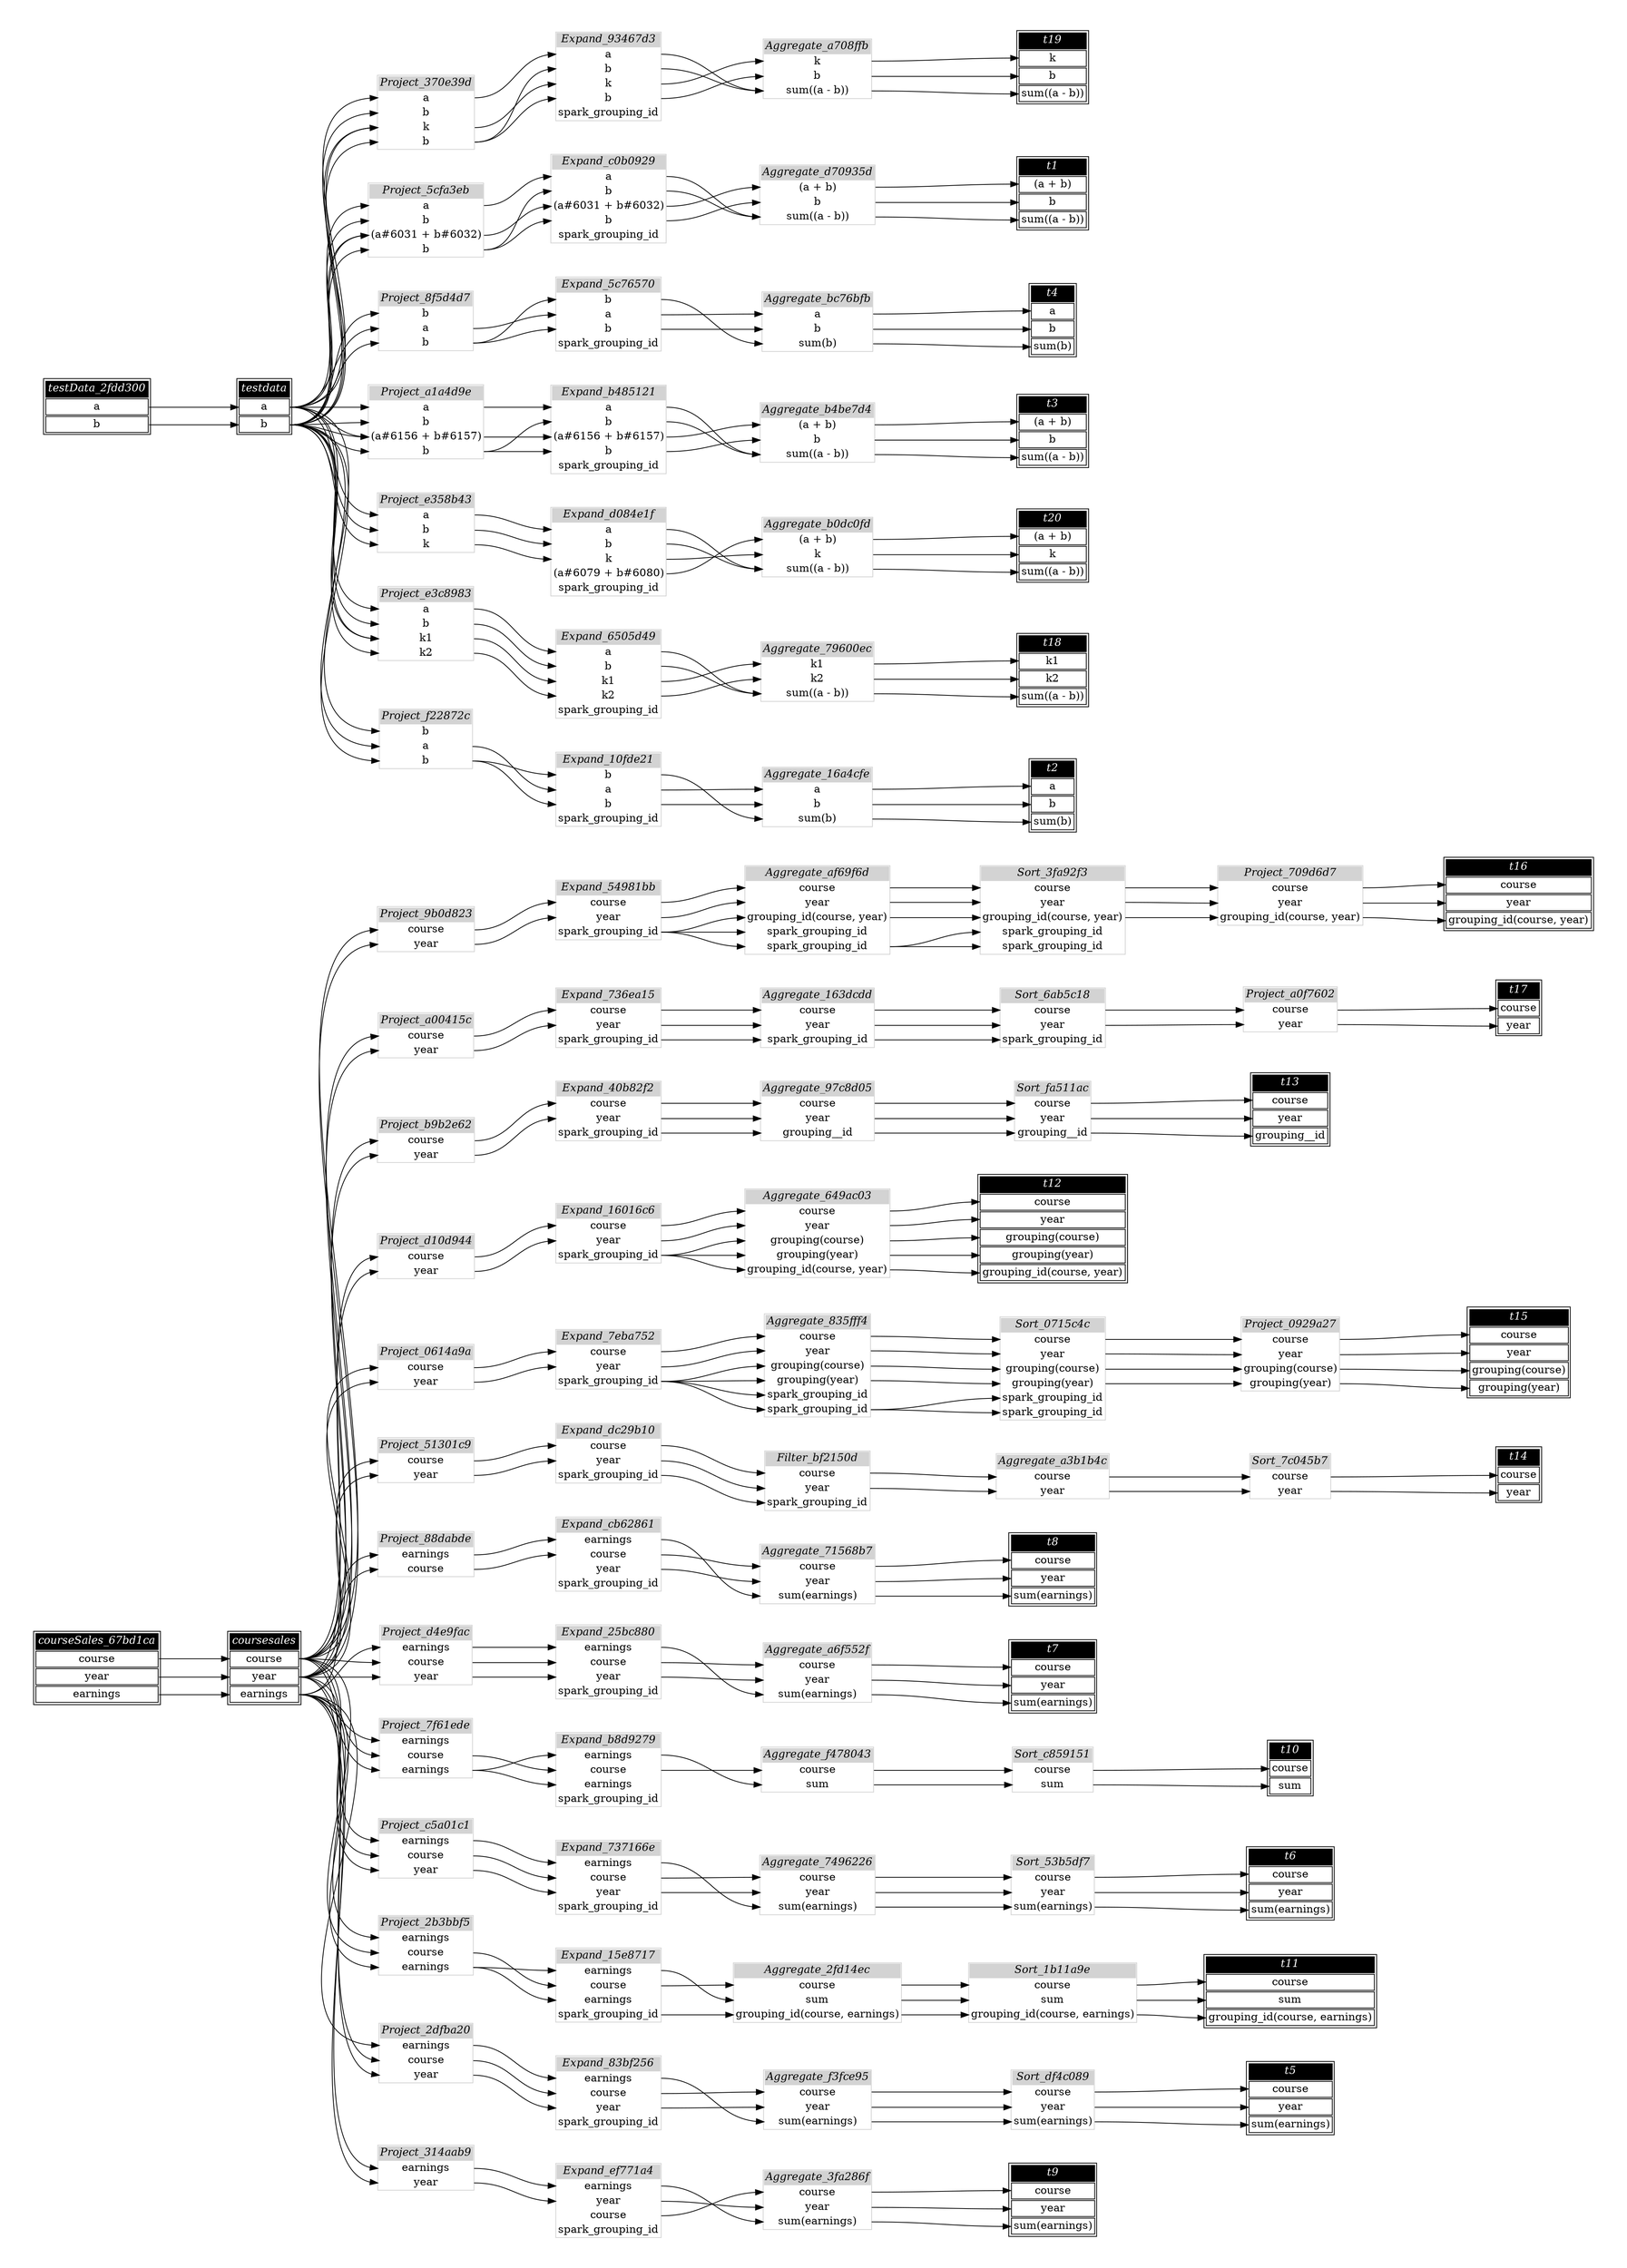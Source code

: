 // Automatically generated by SQLFlowTestSuite


digraph {
  graph [pad="0.5" nodesep="0.5" ranksep="1" fontname="Helvetica" rankdir=LR];
  node [shape=plaintext]

  
"Aggregate_163dcdd" [label=<
<table color="lightgray" border="1" cellborder="0" cellspacing="0">
  <tr><td bgcolor="lightgray" port="nodeName"><i>Aggregate_163dcdd</i></td></tr>
  <tr><td port="0">course</td></tr>
<tr><td port="1">year</td></tr>
<tr><td port="2">spark_grouping_id</td></tr>
</table>>];
     

"Aggregate_16a4cfe" [label=<
<table color="lightgray" border="1" cellborder="0" cellspacing="0">
  <tr><td bgcolor="lightgray" port="nodeName"><i>Aggregate_16a4cfe</i></td></tr>
  <tr><td port="0">a</td></tr>
<tr><td port="1">b</td></tr>
<tr><td port="2">sum(b)</td></tr>
</table>>];
     

"Aggregate_2fd14ec" [label=<
<table color="lightgray" border="1" cellborder="0" cellspacing="0">
  <tr><td bgcolor="lightgray" port="nodeName"><i>Aggregate_2fd14ec</i></td></tr>
  <tr><td port="0">course</td></tr>
<tr><td port="1">sum</td></tr>
<tr><td port="2">grouping_id(course, earnings)</td></tr>
</table>>];
     

"Aggregate_3fa286f" [label=<
<table color="lightgray" border="1" cellborder="0" cellspacing="0">
  <tr><td bgcolor="lightgray" port="nodeName"><i>Aggregate_3fa286f</i></td></tr>
  <tr><td port="0">course</td></tr>
<tr><td port="1">year</td></tr>
<tr><td port="2">sum(earnings)</td></tr>
</table>>];
     

"Aggregate_649ac03" [label=<
<table color="lightgray" border="1" cellborder="0" cellspacing="0">
  <tr><td bgcolor="lightgray" port="nodeName"><i>Aggregate_649ac03</i></td></tr>
  <tr><td port="0">course</td></tr>
<tr><td port="1">year</td></tr>
<tr><td port="2">grouping(course)</td></tr>
<tr><td port="3">grouping(year)</td></tr>
<tr><td port="4">grouping_id(course, year)</td></tr>
</table>>];
     

"Aggregate_71568b7" [label=<
<table color="lightgray" border="1" cellborder="0" cellspacing="0">
  <tr><td bgcolor="lightgray" port="nodeName"><i>Aggregate_71568b7</i></td></tr>
  <tr><td port="0">course</td></tr>
<tr><td port="1">year</td></tr>
<tr><td port="2">sum(earnings)</td></tr>
</table>>];
     

"Aggregate_7496226" [label=<
<table color="lightgray" border="1" cellborder="0" cellspacing="0">
  <tr><td bgcolor="lightgray" port="nodeName"><i>Aggregate_7496226</i></td></tr>
  <tr><td port="0">course</td></tr>
<tr><td port="1">year</td></tr>
<tr><td port="2">sum(earnings)</td></tr>
</table>>];
     

"Aggregate_79600ec" [label=<
<table color="lightgray" border="1" cellborder="0" cellspacing="0">
  <tr><td bgcolor="lightgray" port="nodeName"><i>Aggregate_79600ec</i></td></tr>
  <tr><td port="0">k1</td></tr>
<tr><td port="1">k2</td></tr>
<tr><td port="2">sum((a - b))</td></tr>
</table>>];
     

"Aggregate_835fff4" [label=<
<table color="lightgray" border="1" cellborder="0" cellspacing="0">
  <tr><td bgcolor="lightgray" port="nodeName"><i>Aggregate_835fff4</i></td></tr>
  <tr><td port="0">course</td></tr>
<tr><td port="1">year</td></tr>
<tr><td port="2">grouping(course)</td></tr>
<tr><td port="3">grouping(year)</td></tr>
<tr><td port="4">spark_grouping_id</td></tr>
<tr><td port="5">spark_grouping_id</td></tr>
</table>>];
     

"Aggregate_97c8d05" [label=<
<table color="lightgray" border="1" cellborder="0" cellspacing="0">
  <tr><td bgcolor="lightgray" port="nodeName"><i>Aggregate_97c8d05</i></td></tr>
  <tr><td port="0">course</td></tr>
<tr><td port="1">year</td></tr>
<tr><td port="2">grouping__id</td></tr>
</table>>];
     

"Aggregate_a3b1b4c" [label=<
<table color="lightgray" border="1" cellborder="0" cellspacing="0">
  <tr><td bgcolor="lightgray" port="nodeName"><i>Aggregate_a3b1b4c</i></td></tr>
  <tr><td port="0">course</td></tr>
<tr><td port="1">year</td></tr>
</table>>];
     

"Aggregate_a6f552f" [label=<
<table color="lightgray" border="1" cellborder="0" cellspacing="0">
  <tr><td bgcolor="lightgray" port="nodeName"><i>Aggregate_a6f552f</i></td></tr>
  <tr><td port="0">course</td></tr>
<tr><td port="1">year</td></tr>
<tr><td port="2">sum(earnings)</td></tr>
</table>>];
     

"Aggregate_a708ffb" [label=<
<table color="lightgray" border="1" cellborder="0" cellspacing="0">
  <tr><td bgcolor="lightgray" port="nodeName"><i>Aggregate_a708ffb</i></td></tr>
  <tr><td port="0">k</td></tr>
<tr><td port="1">b</td></tr>
<tr><td port="2">sum((a - b))</td></tr>
</table>>];
     

"Aggregate_af69f6d" [label=<
<table color="lightgray" border="1" cellborder="0" cellspacing="0">
  <tr><td bgcolor="lightgray" port="nodeName"><i>Aggregate_af69f6d</i></td></tr>
  <tr><td port="0">course</td></tr>
<tr><td port="1">year</td></tr>
<tr><td port="2">grouping_id(course, year)</td></tr>
<tr><td port="3">spark_grouping_id</td></tr>
<tr><td port="4">spark_grouping_id</td></tr>
</table>>];
     

"Aggregate_b0dc0fd" [label=<
<table color="lightgray" border="1" cellborder="0" cellspacing="0">
  <tr><td bgcolor="lightgray" port="nodeName"><i>Aggregate_b0dc0fd</i></td></tr>
  <tr><td port="0">(a + b)</td></tr>
<tr><td port="1">k</td></tr>
<tr><td port="2">sum((a - b))</td></tr>
</table>>];
     

"Aggregate_b4be7d4" [label=<
<table color="lightgray" border="1" cellborder="0" cellspacing="0">
  <tr><td bgcolor="lightgray" port="nodeName"><i>Aggregate_b4be7d4</i></td></tr>
  <tr><td port="0">(a + b)</td></tr>
<tr><td port="1">b</td></tr>
<tr><td port="2">sum((a - b))</td></tr>
</table>>];
     

"Aggregate_bc76bfb" [label=<
<table color="lightgray" border="1" cellborder="0" cellspacing="0">
  <tr><td bgcolor="lightgray" port="nodeName"><i>Aggregate_bc76bfb</i></td></tr>
  <tr><td port="0">a</td></tr>
<tr><td port="1">b</td></tr>
<tr><td port="2">sum(b)</td></tr>
</table>>];
     

"Aggregate_d70935d" [label=<
<table color="lightgray" border="1" cellborder="0" cellspacing="0">
  <tr><td bgcolor="lightgray" port="nodeName"><i>Aggregate_d70935d</i></td></tr>
  <tr><td port="0">(a + b)</td></tr>
<tr><td port="1">b</td></tr>
<tr><td port="2">sum((a - b))</td></tr>
</table>>];
     

"Aggregate_f3fce95" [label=<
<table color="lightgray" border="1" cellborder="0" cellspacing="0">
  <tr><td bgcolor="lightgray" port="nodeName"><i>Aggregate_f3fce95</i></td></tr>
  <tr><td port="0">course</td></tr>
<tr><td port="1">year</td></tr>
<tr><td port="2">sum(earnings)</td></tr>
</table>>];
     

"Aggregate_f478043" [label=<
<table color="lightgray" border="1" cellborder="0" cellspacing="0">
  <tr><td bgcolor="lightgray" port="nodeName"><i>Aggregate_f478043</i></td></tr>
  <tr><td port="0">course</td></tr>
<tr><td port="1">sum</td></tr>
</table>>];
     

"Expand_10fde21" [label=<
<table color="lightgray" border="1" cellborder="0" cellspacing="0">
  <tr><td bgcolor="lightgray" port="nodeName"><i>Expand_10fde21</i></td></tr>
  <tr><td port="0">b</td></tr>
<tr><td port="1">a</td></tr>
<tr><td port="2">b</td></tr>
<tr><td port="3">spark_grouping_id</td></tr>
</table>>];
     

"Expand_15e8717" [label=<
<table color="lightgray" border="1" cellborder="0" cellspacing="0">
  <tr><td bgcolor="lightgray" port="nodeName"><i>Expand_15e8717</i></td></tr>
  <tr><td port="0">earnings</td></tr>
<tr><td port="1">course</td></tr>
<tr><td port="2">earnings</td></tr>
<tr><td port="3">spark_grouping_id</td></tr>
</table>>];
     

"Expand_16016c6" [label=<
<table color="lightgray" border="1" cellborder="0" cellspacing="0">
  <tr><td bgcolor="lightgray" port="nodeName"><i>Expand_16016c6</i></td></tr>
  <tr><td port="0">course</td></tr>
<tr><td port="1">year</td></tr>
<tr><td port="2">spark_grouping_id</td></tr>
</table>>];
     

"Expand_25bc880" [label=<
<table color="lightgray" border="1" cellborder="0" cellspacing="0">
  <tr><td bgcolor="lightgray" port="nodeName"><i>Expand_25bc880</i></td></tr>
  <tr><td port="0">earnings</td></tr>
<tr><td port="1">course</td></tr>
<tr><td port="2">year</td></tr>
<tr><td port="3">spark_grouping_id</td></tr>
</table>>];
     

"Expand_40b82f2" [label=<
<table color="lightgray" border="1" cellborder="0" cellspacing="0">
  <tr><td bgcolor="lightgray" port="nodeName"><i>Expand_40b82f2</i></td></tr>
  <tr><td port="0">course</td></tr>
<tr><td port="1">year</td></tr>
<tr><td port="2">spark_grouping_id</td></tr>
</table>>];
     

"Expand_54981bb" [label=<
<table color="lightgray" border="1" cellborder="0" cellspacing="0">
  <tr><td bgcolor="lightgray" port="nodeName"><i>Expand_54981bb</i></td></tr>
  <tr><td port="0">course</td></tr>
<tr><td port="1">year</td></tr>
<tr><td port="2">spark_grouping_id</td></tr>
</table>>];
     

"Expand_5c76570" [label=<
<table color="lightgray" border="1" cellborder="0" cellspacing="0">
  <tr><td bgcolor="lightgray" port="nodeName"><i>Expand_5c76570</i></td></tr>
  <tr><td port="0">b</td></tr>
<tr><td port="1">a</td></tr>
<tr><td port="2">b</td></tr>
<tr><td port="3">spark_grouping_id</td></tr>
</table>>];
     

"Expand_6505d49" [label=<
<table color="lightgray" border="1" cellborder="0" cellspacing="0">
  <tr><td bgcolor="lightgray" port="nodeName"><i>Expand_6505d49</i></td></tr>
  <tr><td port="0">a</td></tr>
<tr><td port="1">b</td></tr>
<tr><td port="2">k1</td></tr>
<tr><td port="3">k2</td></tr>
<tr><td port="4">spark_grouping_id</td></tr>
</table>>];
     

"Expand_736ea15" [label=<
<table color="lightgray" border="1" cellborder="0" cellspacing="0">
  <tr><td bgcolor="lightgray" port="nodeName"><i>Expand_736ea15</i></td></tr>
  <tr><td port="0">course</td></tr>
<tr><td port="1">year</td></tr>
<tr><td port="2">spark_grouping_id</td></tr>
</table>>];
     

"Expand_737166e" [label=<
<table color="lightgray" border="1" cellborder="0" cellspacing="0">
  <tr><td bgcolor="lightgray" port="nodeName"><i>Expand_737166e</i></td></tr>
  <tr><td port="0">earnings</td></tr>
<tr><td port="1">course</td></tr>
<tr><td port="2">year</td></tr>
<tr><td port="3">spark_grouping_id</td></tr>
</table>>];
     

"Expand_7eba752" [label=<
<table color="lightgray" border="1" cellborder="0" cellspacing="0">
  <tr><td bgcolor="lightgray" port="nodeName"><i>Expand_7eba752</i></td></tr>
  <tr><td port="0">course</td></tr>
<tr><td port="1">year</td></tr>
<tr><td port="2">spark_grouping_id</td></tr>
</table>>];
     

"Expand_83bf256" [label=<
<table color="lightgray" border="1" cellborder="0" cellspacing="0">
  <tr><td bgcolor="lightgray" port="nodeName"><i>Expand_83bf256</i></td></tr>
  <tr><td port="0">earnings</td></tr>
<tr><td port="1">course</td></tr>
<tr><td port="2">year</td></tr>
<tr><td port="3">spark_grouping_id</td></tr>
</table>>];
     

"Expand_93467d3" [label=<
<table color="lightgray" border="1" cellborder="0" cellspacing="0">
  <tr><td bgcolor="lightgray" port="nodeName"><i>Expand_93467d3</i></td></tr>
  <tr><td port="0">a</td></tr>
<tr><td port="1">b</td></tr>
<tr><td port="2">k</td></tr>
<tr><td port="3">b</td></tr>
<tr><td port="4">spark_grouping_id</td></tr>
</table>>];
     

"Expand_b485121" [label=<
<table color="lightgray" border="1" cellborder="0" cellspacing="0">
  <tr><td bgcolor="lightgray" port="nodeName"><i>Expand_b485121</i></td></tr>
  <tr><td port="0">a</td></tr>
<tr><td port="1">b</td></tr>
<tr><td port="2">(a#6156 + b#6157)</td></tr>
<tr><td port="3">b</td></tr>
<tr><td port="4">spark_grouping_id</td></tr>
</table>>];
     

"Expand_b8d9279" [label=<
<table color="lightgray" border="1" cellborder="0" cellspacing="0">
  <tr><td bgcolor="lightgray" port="nodeName"><i>Expand_b8d9279</i></td></tr>
  <tr><td port="0">earnings</td></tr>
<tr><td port="1">course</td></tr>
<tr><td port="2">earnings</td></tr>
<tr><td port="3">spark_grouping_id</td></tr>
</table>>];
     

"Expand_c0b0929" [label=<
<table color="lightgray" border="1" cellborder="0" cellspacing="0">
  <tr><td bgcolor="lightgray" port="nodeName"><i>Expand_c0b0929</i></td></tr>
  <tr><td port="0">a</td></tr>
<tr><td port="1">b</td></tr>
<tr><td port="2">(a#6031 + b#6032)</td></tr>
<tr><td port="3">b</td></tr>
<tr><td port="4">spark_grouping_id</td></tr>
</table>>];
     

"Expand_cb62861" [label=<
<table color="lightgray" border="1" cellborder="0" cellspacing="0">
  <tr><td bgcolor="lightgray" port="nodeName"><i>Expand_cb62861</i></td></tr>
  <tr><td port="0">earnings</td></tr>
<tr><td port="1">course</td></tr>
<tr><td port="2">year</td></tr>
<tr><td port="3">spark_grouping_id</td></tr>
</table>>];
     

"Expand_d084e1f" [label=<
<table color="lightgray" border="1" cellborder="0" cellspacing="0">
  <tr><td bgcolor="lightgray" port="nodeName"><i>Expand_d084e1f</i></td></tr>
  <tr><td port="0">a</td></tr>
<tr><td port="1">b</td></tr>
<tr><td port="2">k</td></tr>
<tr><td port="3">(a#6079 + b#6080)</td></tr>
<tr><td port="4">spark_grouping_id</td></tr>
</table>>];
     

"Expand_dc29b10" [label=<
<table color="lightgray" border="1" cellborder="0" cellspacing="0">
  <tr><td bgcolor="lightgray" port="nodeName"><i>Expand_dc29b10</i></td></tr>
  <tr><td port="0">course</td></tr>
<tr><td port="1">year</td></tr>
<tr><td port="2">spark_grouping_id</td></tr>
</table>>];
     

"Expand_ef771a4" [label=<
<table color="lightgray" border="1" cellborder="0" cellspacing="0">
  <tr><td bgcolor="lightgray" port="nodeName"><i>Expand_ef771a4</i></td></tr>
  <tr><td port="0">earnings</td></tr>
<tr><td port="1">year</td></tr>
<tr><td port="2">course</td></tr>
<tr><td port="3">spark_grouping_id</td></tr>
</table>>];
     

"Filter_bf2150d" [label=<
<table color="lightgray" border="1" cellborder="0" cellspacing="0">
  <tr><td bgcolor="lightgray" port="nodeName"><i>Filter_bf2150d</i></td></tr>
  <tr><td port="0">course</td></tr>
<tr><td port="1">year</td></tr>
<tr><td port="2">spark_grouping_id</td></tr>
</table>>];
     

"Project_0614a9a" [label=<
<table color="lightgray" border="1" cellborder="0" cellspacing="0">
  <tr><td bgcolor="lightgray" port="nodeName"><i>Project_0614a9a</i></td></tr>
  <tr><td port="0">course</td></tr>
<tr><td port="1">year</td></tr>
</table>>];
     

"Project_0929a27" [label=<
<table color="lightgray" border="1" cellborder="0" cellspacing="0">
  <tr><td bgcolor="lightgray" port="nodeName"><i>Project_0929a27</i></td></tr>
  <tr><td port="0">course</td></tr>
<tr><td port="1">year</td></tr>
<tr><td port="2">grouping(course)</td></tr>
<tr><td port="3">grouping(year)</td></tr>
</table>>];
     

"Project_2b3bbf5" [label=<
<table color="lightgray" border="1" cellborder="0" cellspacing="0">
  <tr><td bgcolor="lightgray" port="nodeName"><i>Project_2b3bbf5</i></td></tr>
  <tr><td port="0">earnings</td></tr>
<tr><td port="1">course</td></tr>
<tr><td port="2">earnings</td></tr>
</table>>];
     

"Project_2dfba20" [label=<
<table color="lightgray" border="1" cellborder="0" cellspacing="0">
  <tr><td bgcolor="lightgray" port="nodeName"><i>Project_2dfba20</i></td></tr>
  <tr><td port="0">earnings</td></tr>
<tr><td port="1">course</td></tr>
<tr><td port="2">year</td></tr>
</table>>];
     

"Project_314aab9" [label=<
<table color="lightgray" border="1" cellborder="0" cellspacing="0">
  <tr><td bgcolor="lightgray" port="nodeName"><i>Project_314aab9</i></td></tr>
  <tr><td port="0">earnings</td></tr>
<tr><td port="1">year</td></tr>
</table>>];
     

"Project_370e39d" [label=<
<table color="lightgray" border="1" cellborder="0" cellspacing="0">
  <tr><td bgcolor="lightgray" port="nodeName"><i>Project_370e39d</i></td></tr>
  <tr><td port="0">a</td></tr>
<tr><td port="1">b</td></tr>
<tr><td port="2">k</td></tr>
<tr><td port="3">b</td></tr>
</table>>];
     

"Project_51301c9" [label=<
<table color="lightgray" border="1" cellborder="0" cellspacing="0">
  <tr><td bgcolor="lightgray" port="nodeName"><i>Project_51301c9</i></td></tr>
  <tr><td port="0">course</td></tr>
<tr><td port="1">year</td></tr>
</table>>];
     

"Project_5cfa3eb" [label=<
<table color="lightgray" border="1" cellborder="0" cellspacing="0">
  <tr><td bgcolor="lightgray" port="nodeName"><i>Project_5cfa3eb</i></td></tr>
  <tr><td port="0">a</td></tr>
<tr><td port="1">b</td></tr>
<tr><td port="2">(a#6031 + b#6032)</td></tr>
<tr><td port="3">b</td></tr>
</table>>];
     

"Project_709d6d7" [label=<
<table color="lightgray" border="1" cellborder="0" cellspacing="0">
  <tr><td bgcolor="lightgray" port="nodeName"><i>Project_709d6d7</i></td></tr>
  <tr><td port="0">course</td></tr>
<tr><td port="1">year</td></tr>
<tr><td port="2">grouping_id(course, year)</td></tr>
</table>>];
     

"Project_7f61ede" [label=<
<table color="lightgray" border="1" cellborder="0" cellspacing="0">
  <tr><td bgcolor="lightgray" port="nodeName"><i>Project_7f61ede</i></td></tr>
  <tr><td port="0">earnings</td></tr>
<tr><td port="1">course</td></tr>
<tr><td port="2">earnings</td></tr>
</table>>];
     

"Project_88dabde" [label=<
<table color="lightgray" border="1" cellborder="0" cellspacing="0">
  <tr><td bgcolor="lightgray" port="nodeName"><i>Project_88dabde</i></td></tr>
  <tr><td port="0">earnings</td></tr>
<tr><td port="1">course</td></tr>
</table>>];
     

"Project_8f5d4d7" [label=<
<table color="lightgray" border="1" cellborder="0" cellspacing="0">
  <tr><td bgcolor="lightgray" port="nodeName"><i>Project_8f5d4d7</i></td></tr>
  <tr><td port="0">b</td></tr>
<tr><td port="1">a</td></tr>
<tr><td port="2">b</td></tr>
</table>>];
     

"Project_9b0d823" [label=<
<table color="lightgray" border="1" cellborder="0" cellspacing="0">
  <tr><td bgcolor="lightgray" port="nodeName"><i>Project_9b0d823</i></td></tr>
  <tr><td port="0">course</td></tr>
<tr><td port="1">year</td></tr>
</table>>];
     

"Project_a00415c" [label=<
<table color="lightgray" border="1" cellborder="0" cellspacing="0">
  <tr><td bgcolor="lightgray" port="nodeName"><i>Project_a00415c</i></td></tr>
  <tr><td port="0">course</td></tr>
<tr><td port="1">year</td></tr>
</table>>];
     

"Project_a0f7602" [label=<
<table color="lightgray" border="1" cellborder="0" cellspacing="0">
  <tr><td bgcolor="lightgray" port="nodeName"><i>Project_a0f7602</i></td></tr>
  <tr><td port="0">course</td></tr>
<tr><td port="1">year</td></tr>
</table>>];
     

"Project_a1a4d9e" [label=<
<table color="lightgray" border="1" cellborder="0" cellspacing="0">
  <tr><td bgcolor="lightgray" port="nodeName"><i>Project_a1a4d9e</i></td></tr>
  <tr><td port="0">a</td></tr>
<tr><td port="1">b</td></tr>
<tr><td port="2">(a#6156 + b#6157)</td></tr>
<tr><td port="3">b</td></tr>
</table>>];
     

"Project_b9b2e62" [label=<
<table color="lightgray" border="1" cellborder="0" cellspacing="0">
  <tr><td bgcolor="lightgray" port="nodeName"><i>Project_b9b2e62</i></td></tr>
  <tr><td port="0">course</td></tr>
<tr><td port="1">year</td></tr>
</table>>];
     

"Project_c5a01c1" [label=<
<table color="lightgray" border="1" cellborder="0" cellspacing="0">
  <tr><td bgcolor="lightgray" port="nodeName"><i>Project_c5a01c1</i></td></tr>
  <tr><td port="0">earnings</td></tr>
<tr><td port="1">course</td></tr>
<tr><td port="2">year</td></tr>
</table>>];
     

"Project_d10d944" [label=<
<table color="lightgray" border="1" cellborder="0" cellspacing="0">
  <tr><td bgcolor="lightgray" port="nodeName"><i>Project_d10d944</i></td></tr>
  <tr><td port="0">course</td></tr>
<tr><td port="1">year</td></tr>
</table>>];
     

"Project_d4e9fac" [label=<
<table color="lightgray" border="1" cellborder="0" cellspacing="0">
  <tr><td bgcolor="lightgray" port="nodeName"><i>Project_d4e9fac</i></td></tr>
  <tr><td port="0">earnings</td></tr>
<tr><td port="1">course</td></tr>
<tr><td port="2">year</td></tr>
</table>>];
     

"Project_e358b43" [label=<
<table color="lightgray" border="1" cellborder="0" cellspacing="0">
  <tr><td bgcolor="lightgray" port="nodeName"><i>Project_e358b43</i></td></tr>
  <tr><td port="0">a</td></tr>
<tr><td port="1">b</td></tr>
<tr><td port="2">k</td></tr>
</table>>];
     

"Project_e3c8983" [label=<
<table color="lightgray" border="1" cellborder="0" cellspacing="0">
  <tr><td bgcolor="lightgray" port="nodeName"><i>Project_e3c8983</i></td></tr>
  <tr><td port="0">a</td></tr>
<tr><td port="1">b</td></tr>
<tr><td port="2">k1</td></tr>
<tr><td port="3">k2</td></tr>
</table>>];
     

"Project_f22872c" [label=<
<table color="lightgray" border="1" cellborder="0" cellspacing="0">
  <tr><td bgcolor="lightgray" port="nodeName"><i>Project_f22872c</i></td></tr>
  <tr><td port="0">b</td></tr>
<tr><td port="1">a</td></tr>
<tr><td port="2">b</td></tr>
</table>>];
     

"Sort_0715c4c" [label=<
<table color="lightgray" border="1" cellborder="0" cellspacing="0">
  <tr><td bgcolor="lightgray" port="nodeName"><i>Sort_0715c4c</i></td></tr>
  <tr><td port="0">course</td></tr>
<tr><td port="1">year</td></tr>
<tr><td port="2">grouping(course)</td></tr>
<tr><td port="3">grouping(year)</td></tr>
<tr><td port="4">spark_grouping_id</td></tr>
<tr><td port="5">spark_grouping_id</td></tr>
</table>>];
     

"Sort_1b11a9e" [label=<
<table color="lightgray" border="1" cellborder="0" cellspacing="0">
  <tr><td bgcolor="lightgray" port="nodeName"><i>Sort_1b11a9e</i></td></tr>
  <tr><td port="0">course</td></tr>
<tr><td port="1">sum</td></tr>
<tr><td port="2">grouping_id(course, earnings)</td></tr>
</table>>];
     

"Sort_3fa92f3" [label=<
<table color="lightgray" border="1" cellborder="0" cellspacing="0">
  <tr><td bgcolor="lightgray" port="nodeName"><i>Sort_3fa92f3</i></td></tr>
  <tr><td port="0">course</td></tr>
<tr><td port="1">year</td></tr>
<tr><td port="2">grouping_id(course, year)</td></tr>
<tr><td port="3">spark_grouping_id</td></tr>
<tr><td port="4">spark_grouping_id</td></tr>
</table>>];
     

"Sort_53b5df7" [label=<
<table color="lightgray" border="1" cellborder="0" cellspacing="0">
  <tr><td bgcolor="lightgray" port="nodeName"><i>Sort_53b5df7</i></td></tr>
  <tr><td port="0">course</td></tr>
<tr><td port="1">year</td></tr>
<tr><td port="2">sum(earnings)</td></tr>
</table>>];
     

"Sort_6ab5c18" [label=<
<table color="lightgray" border="1" cellborder="0" cellspacing="0">
  <tr><td bgcolor="lightgray" port="nodeName"><i>Sort_6ab5c18</i></td></tr>
  <tr><td port="0">course</td></tr>
<tr><td port="1">year</td></tr>
<tr><td port="2">spark_grouping_id</td></tr>
</table>>];
     

"Sort_7c045b7" [label=<
<table color="lightgray" border="1" cellborder="0" cellspacing="0">
  <tr><td bgcolor="lightgray" port="nodeName"><i>Sort_7c045b7</i></td></tr>
  <tr><td port="0">course</td></tr>
<tr><td port="1">year</td></tr>
</table>>];
     

"Sort_c859151" [label=<
<table color="lightgray" border="1" cellborder="0" cellspacing="0">
  <tr><td bgcolor="lightgray" port="nodeName"><i>Sort_c859151</i></td></tr>
  <tr><td port="0">course</td></tr>
<tr><td port="1">sum</td></tr>
</table>>];
     

"Sort_df4c089" [label=<
<table color="lightgray" border="1" cellborder="0" cellspacing="0">
  <tr><td bgcolor="lightgray" port="nodeName"><i>Sort_df4c089</i></td></tr>
  <tr><td port="0">course</td></tr>
<tr><td port="1">year</td></tr>
<tr><td port="2">sum(earnings)</td></tr>
</table>>];
     

"Sort_fa511ac" [label=<
<table color="lightgray" border="1" cellborder="0" cellspacing="0">
  <tr><td bgcolor="lightgray" port="nodeName"><i>Sort_fa511ac</i></td></tr>
  <tr><td port="0">course</td></tr>
<tr><td port="1">year</td></tr>
<tr><td port="2">grouping__id</td></tr>
</table>>];
     

"courseSales_67bd1ca" [color="black" label=<
<table>
  <tr><td bgcolor="black" port="nodeName"><i><font color="white">courseSales_67bd1ca</font></i></td></tr>
  <tr><td port="0">course</td></tr>
<tr><td port="1">year</td></tr>
<tr><td port="2">earnings</td></tr>
</table>>];
     

"coursesales" [color="black" label=<
<table>
  <tr><td bgcolor="black" port="nodeName"><i><font color="white">coursesales</font></i></td></tr>
  <tr><td port="0">course</td></tr>
<tr><td port="1">year</td></tr>
<tr><td port="2">earnings</td></tr>
</table>>];
     

"t1" [color="black" label=<
<table>
  <tr><td bgcolor="black" port="nodeName"><i><font color="white">t1</font></i></td></tr>
  <tr><td port="0">(a + b)</td></tr>
<tr><td port="1">b</td></tr>
<tr><td port="2">sum((a - b))</td></tr>
</table>>];
     

"t10" [color="black" label=<
<table>
  <tr><td bgcolor="black" port="nodeName"><i><font color="white">t10</font></i></td></tr>
  <tr><td port="0">course</td></tr>
<tr><td port="1">sum</td></tr>
</table>>];
     

"t11" [color="black" label=<
<table>
  <tr><td bgcolor="black" port="nodeName"><i><font color="white">t11</font></i></td></tr>
  <tr><td port="0">course</td></tr>
<tr><td port="1">sum</td></tr>
<tr><td port="2">grouping_id(course, earnings)</td></tr>
</table>>];
     

"t12" [color="black" label=<
<table>
  <tr><td bgcolor="black" port="nodeName"><i><font color="white">t12</font></i></td></tr>
  <tr><td port="0">course</td></tr>
<tr><td port="1">year</td></tr>
<tr><td port="2">grouping(course)</td></tr>
<tr><td port="3">grouping(year)</td></tr>
<tr><td port="4">grouping_id(course, year)</td></tr>
</table>>];
     

"t13" [color="black" label=<
<table>
  <tr><td bgcolor="black" port="nodeName"><i><font color="white">t13</font></i></td></tr>
  <tr><td port="0">course</td></tr>
<tr><td port="1">year</td></tr>
<tr><td port="2">grouping__id</td></tr>
</table>>];
     

"t14" [color="black" label=<
<table>
  <tr><td bgcolor="black" port="nodeName"><i><font color="white">t14</font></i></td></tr>
  <tr><td port="0">course</td></tr>
<tr><td port="1">year</td></tr>
</table>>];
     

"t15" [color="black" label=<
<table>
  <tr><td bgcolor="black" port="nodeName"><i><font color="white">t15</font></i></td></tr>
  <tr><td port="0">course</td></tr>
<tr><td port="1">year</td></tr>
<tr><td port="2">grouping(course)</td></tr>
<tr><td port="3">grouping(year)</td></tr>
</table>>];
     

"t16" [color="black" label=<
<table>
  <tr><td bgcolor="black" port="nodeName"><i><font color="white">t16</font></i></td></tr>
  <tr><td port="0">course</td></tr>
<tr><td port="1">year</td></tr>
<tr><td port="2">grouping_id(course, year)</td></tr>
</table>>];
     

"t17" [color="black" label=<
<table>
  <tr><td bgcolor="black" port="nodeName"><i><font color="white">t17</font></i></td></tr>
  <tr><td port="0">course</td></tr>
<tr><td port="1">year</td></tr>
</table>>];
     

"t18" [color="black" label=<
<table>
  <tr><td bgcolor="black" port="nodeName"><i><font color="white">t18</font></i></td></tr>
  <tr><td port="0">k1</td></tr>
<tr><td port="1">k2</td></tr>
<tr><td port="2">sum((a - b))</td></tr>
</table>>];
     

"t19" [color="black" label=<
<table>
  <tr><td bgcolor="black" port="nodeName"><i><font color="white">t19</font></i></td></tr>
  <tr><td port="0">k</td></tr>
<tr><td port="1">b</td></tr>
<tr><td port="2">sum((a - b))</td></tr>
</table>>];
     

"t2" [color="black" label=<
<table>
  <tr><td bgcolor="black" port="nodeName"><i><font color="white">t2</font></i></td></tr>
  <tr><td port="0">a</td></tr>
<tr><td port="1">b</td></tr>
<tr><td port="2">sum(b)</td></tr>
</table>>];
     

"t20" [color="black" label=<
<table>
  <tr><td bgcolor="black" port="nodeName"><i><font color="white">t20</font></i></td></tr>
  <tr><td port="0">(a + b)</td></tr>
<tr><td port="1">k</td></tr>
<tr><td port="2">sum((a - b))</td></tr>
</table>>];
     

"t3" [color="black" label=<
<table>
  <tr><td bgcolor="black" port="nodeName"><i><font color="white">t3</font></i></td></tr>
  <tr><td port="0">(a + b)</td></tr>
<tr><td port="1">b</td></tr>
<tr><td port="2">sum((a - b))</td></tr>
</table>>];
     

"t4" [color="black" label=<
<table>
  <tr><td bgcolor="black" port="nodeName"><i><font color="white">t4</font></i></td></tr>
  <tr><td port="0">a</td></tr>
<tr><td port="1">b</td></tr>
<tr><td port="2">sum(b)</td></tr>
</table>>];
     

"t5" [color="black" label=<
<table>
  <tr><td bgcolor="black" port="nodeName"><i><font color="white">t5</font></i></td></tr>
  <tr><td port="0">course</td></tr>
<tr><td port="1">year</td></tr>
<tr><td port="2">sum(earnings)</td></tr>
</table>>];
     

"t6" [color="black" label=<
<table>
  <tr><td bgcolor="black" port="nodeName"><i><font color="white">t6</font></i></td></tr>
  <tr><td port="0">course</td></tr>
<tr><td port="1">year</td></tr>
<tr><td port="2">sum(earnings)</td></tr>
</table>>];
     

"t7" [color="black" label=<
<table>
  <tr><td bgcolor="black" port="nodeName"><i><font color="white">t7</font></i></td></tr>
  <tr><td port="0">course</td></tr>
<tr><td port="1">year</td></tr>
<tr><td port="2">sum(earnings)</td></tr>
</table>>];
     

"t8" [color="black" label=<
<table>
  <tr><td bgcolor="black" port="nodeName"><i><font color="white">t8</font></i></td></tr>
  <tr><td port="0">course</td></tr>
<tr><td port="1">year</td></tr>
<tr><td port="2">sum(earnings)</td></tr>
</table>>];
     

"t9" [color="black" label=<
<table>
  <tr><td bgcolor="black" port="nodeName"><i><font color="white">t9</font></i></td></tr>
  <tr><td port="0">course</td></tr>
<tr><td port="1">year</td></tr>
<tr><td port="2">sum(earnings)</td></tr>
</table>>];
     

"testData_2fdd300" [color="black" label=<
<table>
  <tr><td bgcolor="black" port="nodeName"><i><font color="white">testData_2fdd300</font></i></td></tr>
  <tr><td port="0">a</td></tr>
<tr><td port="1">b</td></tr>
</table>>];
     

"testdata" [color="black" label=<
<table>
  <tr><td bgcolor="black" port="nodeName"><i><font color="white">testdata</font></i></td></tr>
  <tr><td port="0">a</td></tr>
<tr><td port="1">b</td></tr>
</table>>];
     
  "Aggregate_163dcdd":0 -> "Sort_6ab5c18":0;
"Aggregate_163dcdd":1 -> "Sort_6ab5c18":1;
"Aggregate_163dcdd":2 -> "Sort_6ab5c18":2;
"Aggregate_16a4cfe":0 -> "t2":0;
"Aggregate_16a4cfe":1 -> "t2":1;
"Aggregate_16a4cfe":2 -> "t2":2;
"Aggregate_2fd14ec":0 -> "Sort_1b11a9e":0;
"Aggregate_2fd14ec":1 -> "Sort_1b11a9e":1;
"Aggregate_2fd14ec":2 -> "Sort_1b11a9e":2;
"Aggregate_3fa286f":0 -> "t9":0;
"Aggregate_3fa286f":1 -> "t9":1;
"Aggregate_3fa286f":2 -> "t9":2;
"Aggregate_649ac03":0 -> "t12":0;
"Aggregate_649ac03":1 -> "t12":1;
"Aggregate_649ac03":2 -> "t12":2;
"Aggregate_649ac03":3 -> "t12":3;
"Aggregate_649ac03":4 -> "t12":4;
"Aggregate_71568b7":0 -> "t8":0;
"Aggregate_71568b7":1 -> "t8":1;
"Aggregate_71568b7":2 -> "t8":2;
"Aggregate_7496226":0 -> "Sort_53b5df7":0;
"Aggregate_7496226":1 -> "Sort_53b5df7":1;
"Aggregate_7496226":2 -> "Sort_53b5df7":2;
"Aggregate_79600ec":0 -> "t18":0;
"Aggregate_79600ec":1 -> "t18":1;
"Aggregate_79600ec":2 -> "t18":2;
"Aggregate_835fff4":0 -> "Sort_0715c4c":0;
"Aggregate_835fff4":1 -> "Sort_0715c4c":1;
"Aggregate_835fff4":2 -> "Sort_0715c4c":2;
"Aggregate_835fff4":3 -> "Sort_0715c4c":3;
"Aggregate_835fff4":5 -> "Sort_0715c4c":4;
"Aggregate_835fff4":5 -> "Sort_0715c4c":5;
"Aggregate_97c8d05":0 -> "Sort_fa511ac":0;
"Aggregate_97c8d05":1 -> "Sort_fa511ac":1;
"Aggregate_97c8d05":2 -> "Sort_fa511ac":2;
"Aggregate_a3b1b4c":0 -> "Sort_7c045b7":0;
"Aggregate_a3b1b4c":1 -> "Sort_7c045b7":1;
"Aggregate_a6f552f":0 -> "t7":0;
"Aggregate_a6f552f":1 -> "t7":1;
"Aggregate_a6f552f":2 -> "t7":2;
"Aggregate_a708ffb":0 -> "t19":0;
"Aggregate_a708ffb":1 -> "t19":1;
"Aggregate_a708ffb":2 -> "t19":2;
"Aggregate_af69f6d":0 -> "Sort_3fa92f3":0;
"Aggregate_af69f6d":1 -> "Sort_3fa92f3":1;
"Aggregate_af69f6d":2 -> "Sort_3fa92f3":2;
"Aggregate_af69f6d":4 -> "Sort_3fa92f3":3;
"Aggregate_af69f6d":4 -> "Sort_3fa92f3":4;
"Aggregate_b0dc0fd":0 -> "t20":0;
"Aggregate_b0dc0fd":1 -> "t20":1;
"Aggregate_b0dc0fd":2 -> "t20":2;
"Aggregate_b4be7d4":0 -> "t3":0;
"Aggregate_b4be7d4":1 -> "t3":1;
"Aggregate_b4be7d4":2 -> "t3":2;
"Aggregate_bc76bfb":0 -> "t4":0;
"Aggregate_bc76bfb":1 -> "t4":1;
"Aggregate_bc76bfb":2 -> "t4":2;
"Aggregate_d70935d":0 -> "t1":0;
"Aggregate_d70935d":1 -> "t1":1;
"Aggregate_d70935d":2 -> "t1":2;
"Aggregate_f3fce95":0 -> "Sort_df4c089":0;
"Aggregate_f3fce95":1 -> "Sort_df4c089":1;
"Aggregate_f3fce95":2 -> "Sort_df4c089":2;
"Aggregate_f478043":0 -> "Sort_c859151":0;
"Aggregate_f478043":1 -> "Sort_c859151":1;
"Expand_10fde21":0 -> "Aggregate_16a4cfe":2;
"Expand_10fde21":1 -> "Aggregate_16a4cfe":0;
"Expand_10fde21":2 -> "Aggregate_16a4cfe":1;
"Expand_15e8717":0 -> "Aggregate_2fd14ec":1;
"Expand_15e8717":1 -> "Aggregate_2fd14ec":0;
"Expand_15e8717":3 -> "Aggregate_2fd14ec":2;
"Expand_16016c6":0 -> "Aggregate_649ac03":0;
"Expand_16016c6":1 -> "Aggregate_649ac03":1;
"Expand_16016c6":2 -> "Aggregate_649ac03":2;
"Expand_16016c6":2 -> "Aggregate_649ac03":3;
"Expand_16016c6":2 -> "Aggregate_649ac03":4;
"Expand_25bc880":0 -> "Aggregate_a6f552f":2;
"Expand_25bc880":1 -> "Aggregate_a6f552f":0;
"Expand_25bc880":2 -> "Aggregate_a6f552f":1;
"Expand_40b82f2":0 -> "Aggregate_97c8d05":0;
"Expand_40b82f2":1 -> "Aggregate_97c8d05":1;
"Expand_40b82f2":2 -> "Aggregate_97c8d05":2;
"Expand_54981bb":0 -> "Aggregate_af69f6d":0;
"Expand_54981bb":1 -> "Aggregate_af69f6d":1;
"Expand_54981bb":2 -> "Aggregate_af69f6d":2;
"Expand_54981bb":2 -> "Aggregate_af69f6d":3;
"Expand_54981bb":2 -> "Aggregate_af69f6d":4;
"Expand_5c76570":0 -> "Aggregate_bc76bfb":2;
"Expand_5c76570":1 -> "Aggregate_bc76bfb":0;
"Expand_5c76570":2 -> "Aggregate_bc76bfb":1;
"Expand_6505d49":0 -> "Aggregate_79600ec":2;
"Expand_6505d49":1 -> "Aggregate_79600ec":2;
"Expand_6505d49":2 -> "Aggregate_79600ec":0;
"Expand_6505d49":3 -> "Aggregate_79600ec":1;
"Expand_736ea15":0 -> "Aggregate_163dcdd":0;
"Expand_736ea15":1 -> "Aggregate_163dcdd":1;
"Expand_736ea15":2 -> "Aggregate_163dcdd":2;
"Expand_737166e":0 -> "Aggregate_7496226":2;
"Expand_737166e":1 -> "Aggregate_7496226":0;
"Expand_737166e":2 -> "Aggregate_7496226":1;
"Expand_7eba752":0 -> "Aggregate_835fff4":0;
"Expand_7eba752":1 -> "Aggregate_835fff4":1;
"Expand_7eba752":2 -> "Aggregate_835fff4":2;
"Expand_7eba752":2 -> "Aggregate_835fff4":3;
"Expand_7eba752":2 -> "Aggregate_835fff4":4;
"Expand_7eba752":2 -> "Aggregate_835fff4":5;
"Expand_83bf256":0 -> "Aggregate_f3fce95":2;
"Expand_83bf256":1 -> "Aggregate_f3fce95":0;
"Expand_83bf256":2 -> "Aggregate_f3fce95":1;
"Expand_93467d3":0 -> "Aggregate_a708ffb":2;
"Expand_93467d3":1 -> "Aggregate_a708ffb":2;
"Expand_93467d3":2 -> "Aggregate_a708ffb":0;
"Expand_93467d3":3 -> "Aggregate_a708ffb":1;
"Expand_b485121":0 -> "Aggregate_b4be7d4":2;
"Expand_b485121":1 -> "Aggregate_b4be7d4":2;
"Expand_b485121":2 -> "Aggregate_b4be7d4":0;
"Expand_b485121":3 -> "Aggregate_b4be7d4":1;
"Expand_b8d9279":0 -> "Aggregate_f478043":1;
"Expand_b8d9279":1 -> "Aggregate_f478043":0;
"Expand_c0b0929":0 -> "Aggregate_d70935d":2;
"Expand_c0b0929":1 -> "Aggregate_d70935d":2;
"Expand_c0b0929":2 -> "Aggregate_d70935d":0;
"Expand_c0b0929":3 -> "Aggregate_d70935d":1;
"Expand_cb62861":0 -> "Aggregate_71568b7":2;
"Expand_cb62861":1 -> "Aggregate_71568b7":0;
"Expand_cb62861":2 -> "Aggregate_71568b7":1;
"Expand_d084e1f":0 -> "Aggregate_b0dc0fd":2;
"Expand_d084e1f":1 -> "Aggregate_b0dc0fd":2;
"Expand_d084e1f":2 -> "Aggregate_b0dc0fd":1;
"Expand_d084e1f":3 -> "Aggregate_b0dc0fd":0;
"Expand_dc29b10":0 -> "Filter_bf2150d":0;
"Expand_dc29b10":1 -> "Filter_bf2150d":1;
"Expand_dc29b10":2 -> "Filter_bf2150d":2;
"Expand_ef771a4":0 -> "Aggregate_3fa286f":2;
"Expand_ef771a4":1 -> "Aggregate_3fa286f":1;
"Expand_ef771a4":2 -> "Aggregate_3fa286f":0;
"Filter_bf2150d":0 -> "Aggregate_a3b1b4c":0;
"Filter_bf2150d":1 -> "Aggregate_a3b1b4c":1;
"Project_0614a9a":0 -> "Expand_7eba752":0;
"Project_0614a9a":1 -> "Expand_7eba752":1;
"Project_0929a27":0 -> "t15":0;
"Project_0929a27":1 -> "t15":1;
"Project_0929a27":2 -> "t15":2;
"Project_0929a27":3 -> "t15":3;
"Project_2b3bbf5":1 -> "Expand_15e8717":1;
"Project_2b3bbf5":2 -> "Expand_15e8717":0;
"Project_2b3bbf5":2 -> "Expand_15e8717":2;
"Project_2dfba20":0 -> "Expand_83bf256":0;
"Project_2dfba20":1 -> "Expand_83bf256":1;
"Project_2dfba20":2 -> "Expand_83bf256":2;
"Project_314aab9":0 -> "Expand_ef771a4":0;
"Project_314aab9":1 -> "Expand_ef771a4":1;
"Project_370e39d":0 -> "Expand_93467d3":0;
"Project_370e39d":2 -> "Expand_93467d3":2;
"Project_370e39d":3 -> "Expand_93467d3":1;
"Project_370e39d":3 -> "Expand_93467d3":3;
"Project_51301c9":0 -> "Expand_dc29b10":0;
"Project_51301c9":1 -> "Expand_dc29b10":1;
"Project_5cfa3eb":0 -> "Expand_c0b0929":0;
"Project_5cfa3eb":2 -> "Expand_c0b0929":2;
"Project_5cfa3eb":3 -> "Expand_c0b0929":1;
"Project_5cfa3eb":3 -> "Expand_c0b0929":3;
"Project_709d6d7":0 -> "t16":0;
"Project_709d6d7":1 -> "t16":1;
"Project_709d6d7":2 -> "t16":2;
"Project_7f61ede":1 -> "Expand_b8d9279":1;
"Project_7f61ede":2 -> "Expand_b8d9279":0;
"Project_7f61ede":2 -> "Expand_b8d9279":2;
"Project_88dabde":0 -> "Expand_cb62861":0;
"Project_88dabde":1 -> "Expand_cb62861":1;
"Project_8f5d4d7":1 -> "Expand_5c76570":1;
"Project_8f5d4d7":2 -> "Expand_5c76570":0;
"Project_8f5d4d7":2 -> "Expand_5c76570":2;
"Project_9b0d823":0 -> "Expand_54981bb":0;
"Project_9b0d823":1 -> "Expand_54981bb":1;
"Project_a00415c":0 -> "Expand_736ea15":0;
"Project_a00415c":1 -> "Expand_736ea15":1;
"Project_a0f7602":0 -> "t17":0;
"Project_a0f7602":1 -> "t17":1;
"Project_a1a4d9e":0 -> "Expand_b485121":0;
"Project_a1a4d9e":2 -> "Expand_b485121":2;
"Project_a1a4d9e":3 -> "Expand_b485121":1;
"Project_a1a4d9e":3 -> "Expand_b485121":3;
"Project_b9b2e62":0 -> "Expand_40b82f2":0;
"Project_b9b2e62":1 -> "Expand_40b82f2":1;
"Project_c5a01c1":0 -> "Expand_737166e":0;
"Project_c5a01c1":1 -> "Expand_737166e":1;
"Project_c5a01c1":2 -> "Expand_737166e":2;
"Project_d10d944":0 -> "Expand_16016c6":0;
"Project_d10d944":1 -> "Expand_16016c6":1;
"Project_d4e9fac":0 -> "Expand_25bc880":0;
"Project_d4e9fac":1 -> "Expand_25bc880":1;
"Project_d4e9fac":2 -> "Expand_25bc880":2;
"Project_e358b43":0 -> "Expand_d084e1f":0;
"Project_e358b43":1 -> "Expand_d084e1f":1;
"Project_e358b43":2 -> "Expand_d084e1f":2;
"Project_e3c8983":0 -> "Expand_6505d49":0;
"Project_e3c8983":1 -> "Expand_6505d49":1;
"Project_e3c8983":2 -> "Expand_6505d49":2;
"Project_e3c8983":3 -> "Expand_6505d49":3;
"Project_f22872c":1 -> "Expand_10fde21":1;
"Project_f22872c":2 -> "Expand_10fde21":0;
"Project_f22872c":2 -> "Expand_10fde21":2;
"Sort_0715c4c":0 -> "Project_0929a27":0;
"Sort_0715c4c":1 -> "Project_0929a27":1;
"Sort_0715c4c":2 -> "Project_0929a27":2;
"Sort_0715c4c":3 -> "Project_0929a27":3;
"Sort_1b11a9e":0 -> "t11":0;
"Sort_1b11a9e":1 -> "t11":1;
"Sort_1b11a9e":2 -> "t11":2;
"Sort_3fa92f3":0 -> "Project_709d6d7":0;
"Sort_3fa92f3":1 -> "Project_709d6d7":1;
"Sort_3fa92f3":2 -> "Project_709d6d7":2;
"Sort_53b5df7":0 -> "t6":0;
"Sort_53b5df7":1 -> "t6":1;
"Sort_53b5df7":2 -> "t6":2;
"Sort_6ab5c18":0 -> "Project_a0f7602":0;
"Sort_6ab5c18":1 -> "Project_a0f7602":1;
"Sort_7c045b7":0 -> "t14":0;
"Sort_7c045b7":1 -> "t14":1;
"Sort_c859151":0 -> "t10":0;
"Sort_c859151":1 -> "t10":1;
"Sort_df4c089":0 -> "t5":0;
"Sort_df4c089":1 -> "t5":1;
"Sort_df4c089":2 -> "t5":2;
"Sort_fa511ac":0 -> "t13":0;
"Sort_fa511ac":1 -> "t13":1;
"Sort_fa511ac":2 -> "t13":2;
"courseSales_67bd1ca":0 -> "coursesales":0;
"courseSales_67bd1ca":1 -> "coursesales":1;
"courseSales_67bd1ca":2 -> "coursesales":2;
"coursesales":0 -> "Project_0614a9a":0;
"coursesales":0 -> "Project_2b3bbf5":1;
"coursesales":0 -> "Project_2dfba20":1;
"coursesales":0 -> "Project_51301c9":0;
"coursesales":0 -> "Project_7f61ede":1;
"coursesales":0 -> "Project_88dabde":1;
"coursesales":0 -> "Project_9b0d823":0;
"coursesales":0 -> "Project_a00415c":0;
"coursesales":0 -> "Project_b9b2e62":0;
"coursesales":0 -> "Project_c5a01c1":1;
"coursesales":0 -> "Project_d10d944":0;
"coursesales":0 -> "Project_d4e9fac":1;
"coursesales":1 -> "Project_0614a9a":1;
"coursesales":1 -> "Project_2dfba20":2;
"coursesales":1 -> "Project_314aab9":1;
"coursesales":1 -> "Project_51301c9":1;
"coursesales":1 -> "Project_9b0d823":1;
"coursesales":1 -> "Project_a00415c":1;
"coursesales":1 -> "Project_b9b2e62":1;
"coursesales":1 -> "Project_c5a01c1":2;
"coursesales":1 -> "Project_d10d944":1;
"coursesales":1 -> "Project_d4e9fac":2;
"coursesales":2 -> "Project_2b3bbf5":0;
"coursesales":2 -> "Project_2b3bbf5":2;
"coursesales":2 -> "Project_2dfba20":0;
"coursesales":2 -> "Project_314aab9":0;
"coursesales":2 -> "Project_7f61ede":0;
"coursesales":2 -> "Project_7f61ede":2;
"coursesales":2 -> "Project_88dabde":0;
"coursesales":2 -> "Project_c5a01c1":0;
"coursesales":2 -> "Project_d4e9fac":0;
"testData_2fdd300":0 -> "testdata":0;
"testData_2fdd300":1 -> "testdata":1;
"testdata":0 -> "Project_370e39d":0;
"testdata":0 -> "Project_370e39d":2;
"testdata":0 -> "Project_5cfa3eb":0;
"testdata":0 -> "Project_5cfa3eb":2;
"testdata":0 -> "Project_8f5d4d7":1;
"testdata":0 -> "Project_a1a4d9e":0;
"testdata":0 -> "Project_a1a4d9e":2;
"testdata":0 -> "Project_e358b43":0;
"testdata":0 -> "Project_e3c8983":0;
"testdata":0 -> "Project_e3c8983":2;
"testdata":0 -> "Project_f22872c":1;
"testdata":1 -> "Project_370e39d":1;
"testdata":1 -> "Project_370e39d":2;
"testdata":1 -> "Project_370e39d":3;
"testdata":1 -> "Project_5cfa3eb":1;
"testdata":1 -> "Project_5cfa3eb":2;
"testdata":1 -> "Project_5cfa3eb":3;
"testdata":1 -> "Project_8f5d4d7":0;
"testdata":1 -> "Project_8f5d4d7":2;
"testdata":1 -> "Project_a1a4d9e":1;
"testdata":1 -> "Project_a1a4d9e":2;
"testdata":1 -> "Project_a1a4d9e":3;
"testdata":1 -> "Project_e358b43":1;
"testdata":1 -> "Project_e358b43":2;
"testdata":1 -> "Project_e3c8983":1;
"testdata":1 -> "Project_e3c8983":2;
"testdata":1 -> "Project_e3c8983":3;
"testdata":1 -> "Project_f22872c":0;
"testdata":1 -> "Project_f22872c":2;
}
       